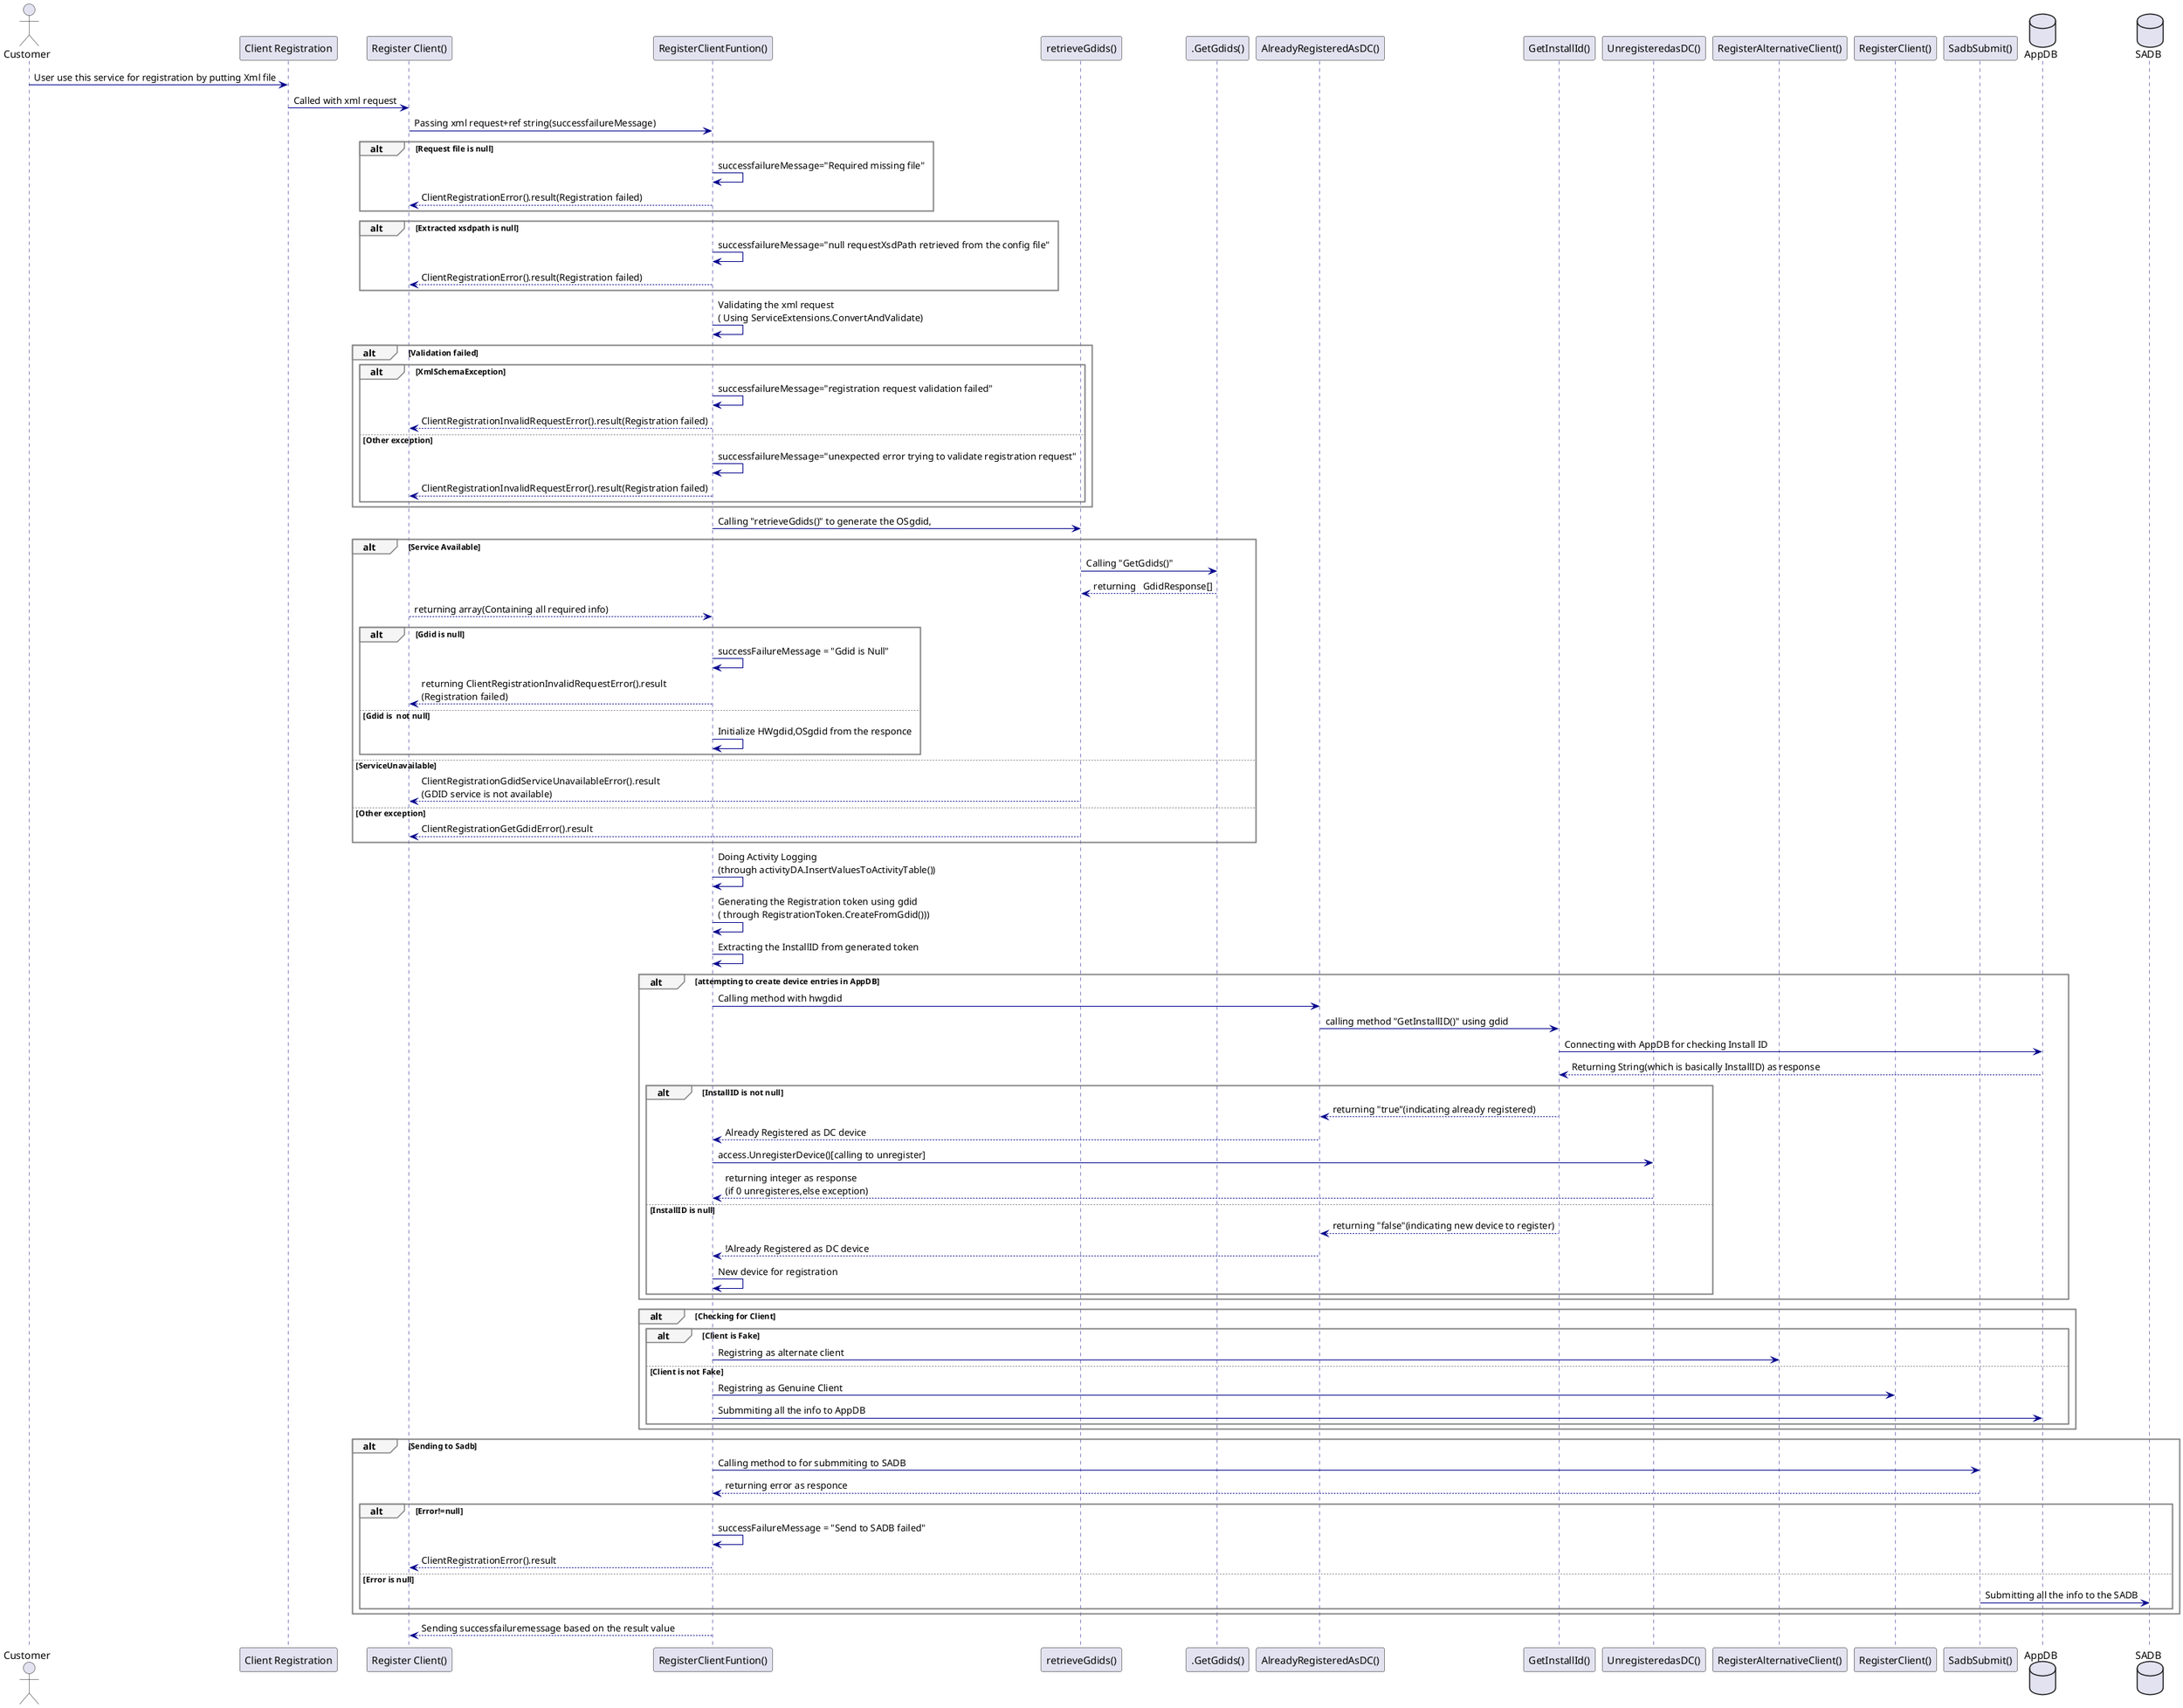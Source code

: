 @startuml "Client Registration Sequence Diagram"

' Customize the appearance
skinparam sequenceArrowColor DarkBlue
skinparam sequenceLifeLineBorderColor Navy
skinparam sequenceGroupBorderColor Gray
skinparam sequenceGroupBackgroundColor WhiteSmoke
skinparam noteBorderColor DarkGoldenRod
skinparam noteBackgroundColor LightYellow

actor "Customer" as user
participant "Client Registration" as service
participant "Register Client()" as rc
participant "RegisterClientFuntion()" as rcf
participant "retrieveGdids()" as rg
participant ".GetGdids()" as gg
participant "AlreadyRegisteredAsDC()" as ag
participant "GetInstallId()" as gi
participant "UnregisteredasDC()" as ug
participant "RegisterAlternativeClient()" as rac
participant "RegisterClient()" as RC
participant "SadbSubmit()" as ss
database "AppDB" as db
database "SADB" as sdb


user->service:User use this service for registration by putting Xml file
service->rc:Called with xml request 
rc->rcf:Passing xml request+ref string(successfailureMessage)


alt Request file is null
    rcf->rcf:successfailureMessage="Required missing file"
    rcf-->rc:ClientRegistrationError().result(Registration failed)
end

alt Extracted xsdpath is null
    rcf->rcf:successfailureMessage="null requestXsdPath retrieved from the config file"
    rcf-->rc:ClientRegistrationError().result(Registration failed)
end

rcf->rcf:Validating the xml request\n( Using ServiceExtensions.ConvertAndValidate)

alt Validation failed
alt XmlSchemaException
   rcf->rcf:successfailureMessage="registration request validation failed"
   rcf-->rc: ClientRegistrationInvalidRequestError().result(Registration failed)
else Other exception
    rcf->rcf:successfailureMessage="unexpected error trying to validate registration request"
    rcf-->rc: ClientRegistrationInvalidRequestError().result(Registration failed)
end
end

rcf->rg:Calling "retrieveGdids()" to generate the OSgdid,

alt Service Available
     rg->gg:Calling "GetGdids()"
     gg-->rg:returning   GdidResponse[]
     rc-->rcf:returning array(Containing all required info)
alt Gdid is null
    rcf->rcf:successFailureMessage = "Gdid is Null"
    rcf-->rc:returning ClientRegistrationInvalidRequestError().result\n(Registration failed)
else  Gdid is  not null   
    rcf->rcf:Initialize HWgdid,OSgdid from the responce
end
else ServiceUnavailable
    rg-->rc:ClientRegistrationGdidServiceUnavailableError().result\n(GDID service is not available)
else Other exception
    rg-->rc:ClientRegistrationGetGdidError().result
end

rcf->rcf:Doing Activity Logging\n(through activityDA.InsertValuesToActivityTable())
rcf->rcf:Generating the Registration token using gdid\n( through RegistrationToken.CreateFromGdid()))
rcf->rcf:Extracting the InstallID from generated token
alt attempting to create device entries in AppDB
    rcf->ag:Calling method with hwgdid
    ag->gi:calling method "GetInstallID()" using gdid
    gi->db:Connecting with AppDB for checking Install ID
    db-->gi:Returning String(which is basically InstallID) as response
alt InstallID is not null
    gi-->ag:returning "true"(indicating already registered)
    ag-->rcf:Already Registered as DC device
   rcf->ug:access.UnregisterDevice()[calling to unregister]
   ug-->rcf:returning integer as response\n(if 0 unregisteres,else exception)
else InstallID is null
    gi-->ag:returning "false"(indicating new device to register)
    ag-->rcf:!Already Registered as DC device
    rcf->rcf:New device for registration
end
end

alt Checking for Client
 alt Client is Fake
 rcf->rac:Registring as alternate client
 else Client is not Fake
 rcf->RC:Registring as Genuine Client
 rcf->db:Submmiting all the info to AppDB
end
end

alt Sending to Sadb
   rcf->ss:Calling method to for submmiting to SADB
   ss-->rcf:returning error as responce
alt Error!=null
   rcf->rcf:successFailureMessage = "Send to SADB failed"
   rcf-->rc:ClientRegistrationError().result
else Error is null
   ss->sdb:Submitting all the info to the SADB
end
end

rcf-->rc:Sending successfailuremessage based on the result value
@enduml





       



